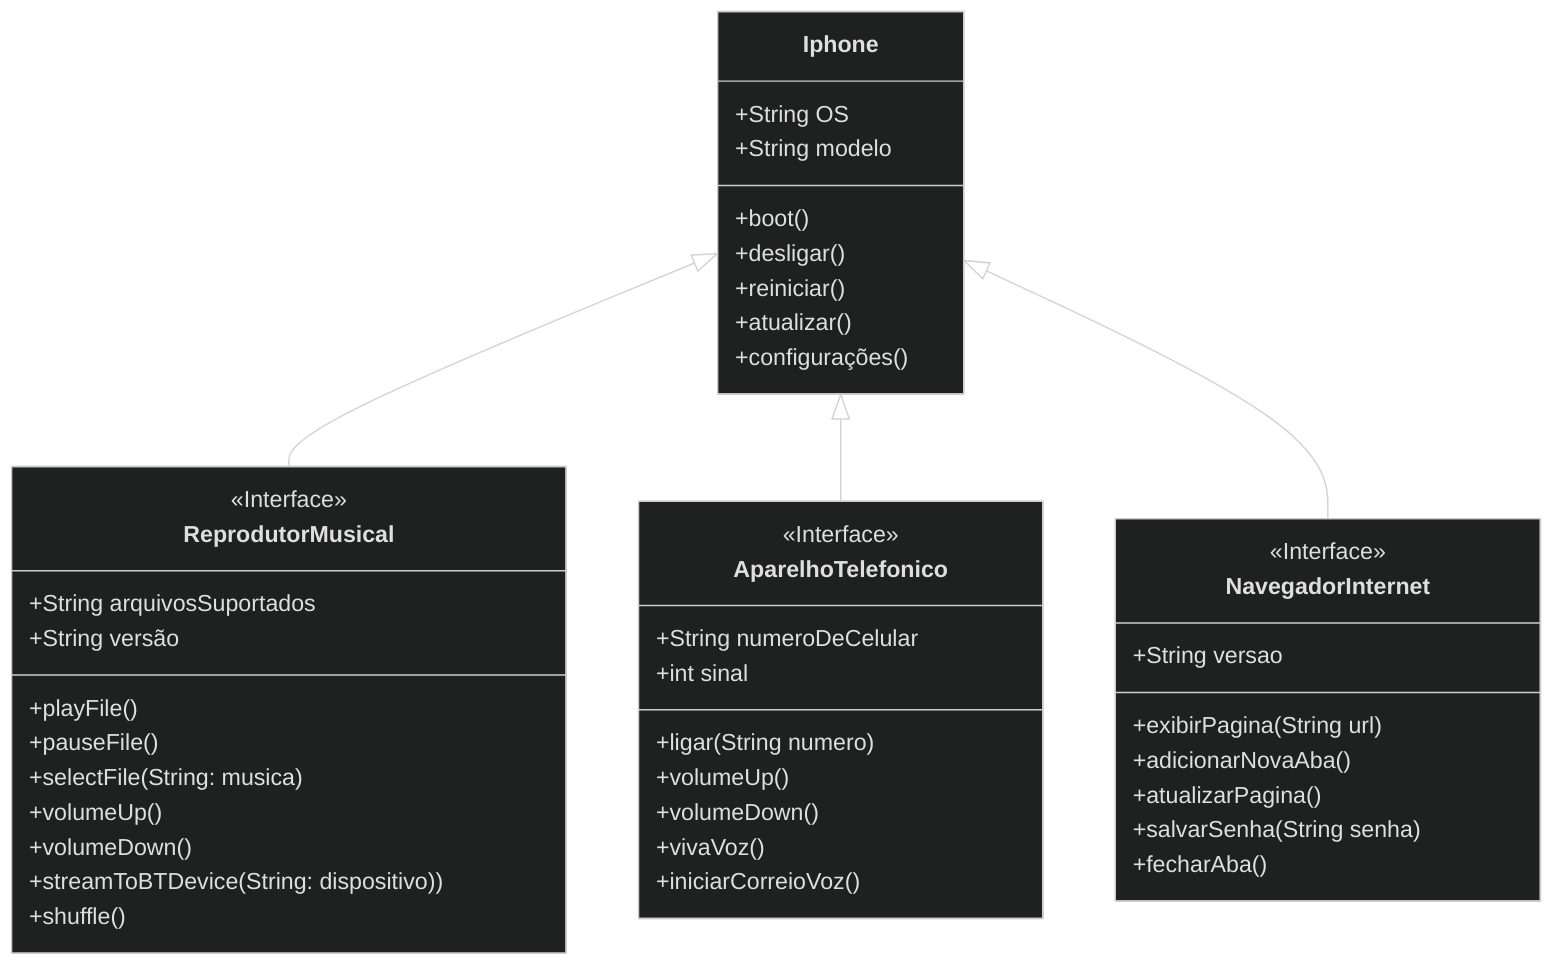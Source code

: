 ---
config:
  theme: dark
---
classDiagram
direction TB
    class Iphone {
	    +String OS
	    +String modelo
	    +boot()
	    +desligar()
	    +reiniciar()
	    +atualizar()
	    +configurações()
    }
    class ReprodutorMusical {
	    +String arquivosSuportados
	    +String versão
	    +playFile()
	    +pauseFile()
	    +selectFile(String: musica)
	    +volumeUp()
	    +volumeDown()
	    +streamToBTDevice(String: dispositivo))
	    +shuffle()
    }
    class AparelhoTelefonico {
	    +String numeroDeCelular
	    +int sinal
	    +ligar(String numero)
	    +volumeUp()
	    +volumeDown()
	    +vivaVoz()
	    +iniciarCorreioVoz()
    }
    class NavegadorInternet {
	    +String versao
	    +exibirPagina(String url)
	    +adicionarNovaAba()
	    +atualizarPagina()
	    +salvarSenha(String senha)
	    +fecharAba()
    }

	<<Interface>> ReprodutorMusical
	<<Interface>> AparelhoTelefonico
	<<Interface>> NavegadorInternet

    Iphone <|-- ReprodutorMusical
    Iphone <|-- AparelhoTelefonico
    Iphone <|-- NavegadorInternet